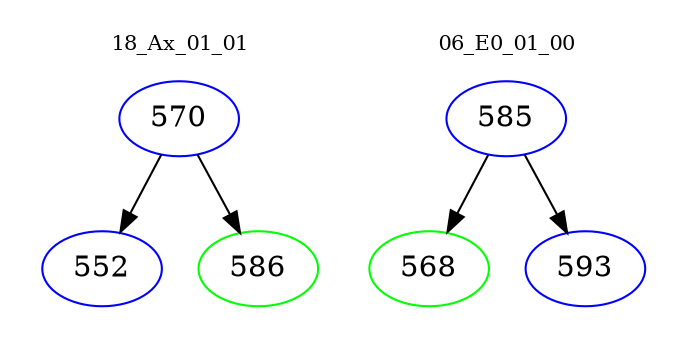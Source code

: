 digraph{
subgraph cluster_0 {
color = white
label = "18_Ax_01_01";
fontsize=10;
T0_570 [label="570", color="blue"]
T0_570 -> T0_552 [color="black"]
T0_552 [label="552", color="blue"]
T0_570 -> T0_586 [color="black"]
T0_586 [label="586", color="green"]
}
subgraph cluster_1 {
color = white
label = "06_E0_01_00";
fontsize=10;
T1_585 [label="585", color="blue"]
T1_585 -> T1_568 [color="black"]
T1_568 [label="568", color="green"]
T1_585 -> T1_593 [color="black"]
T1_593 [label="593", color="blue"]
}
}
